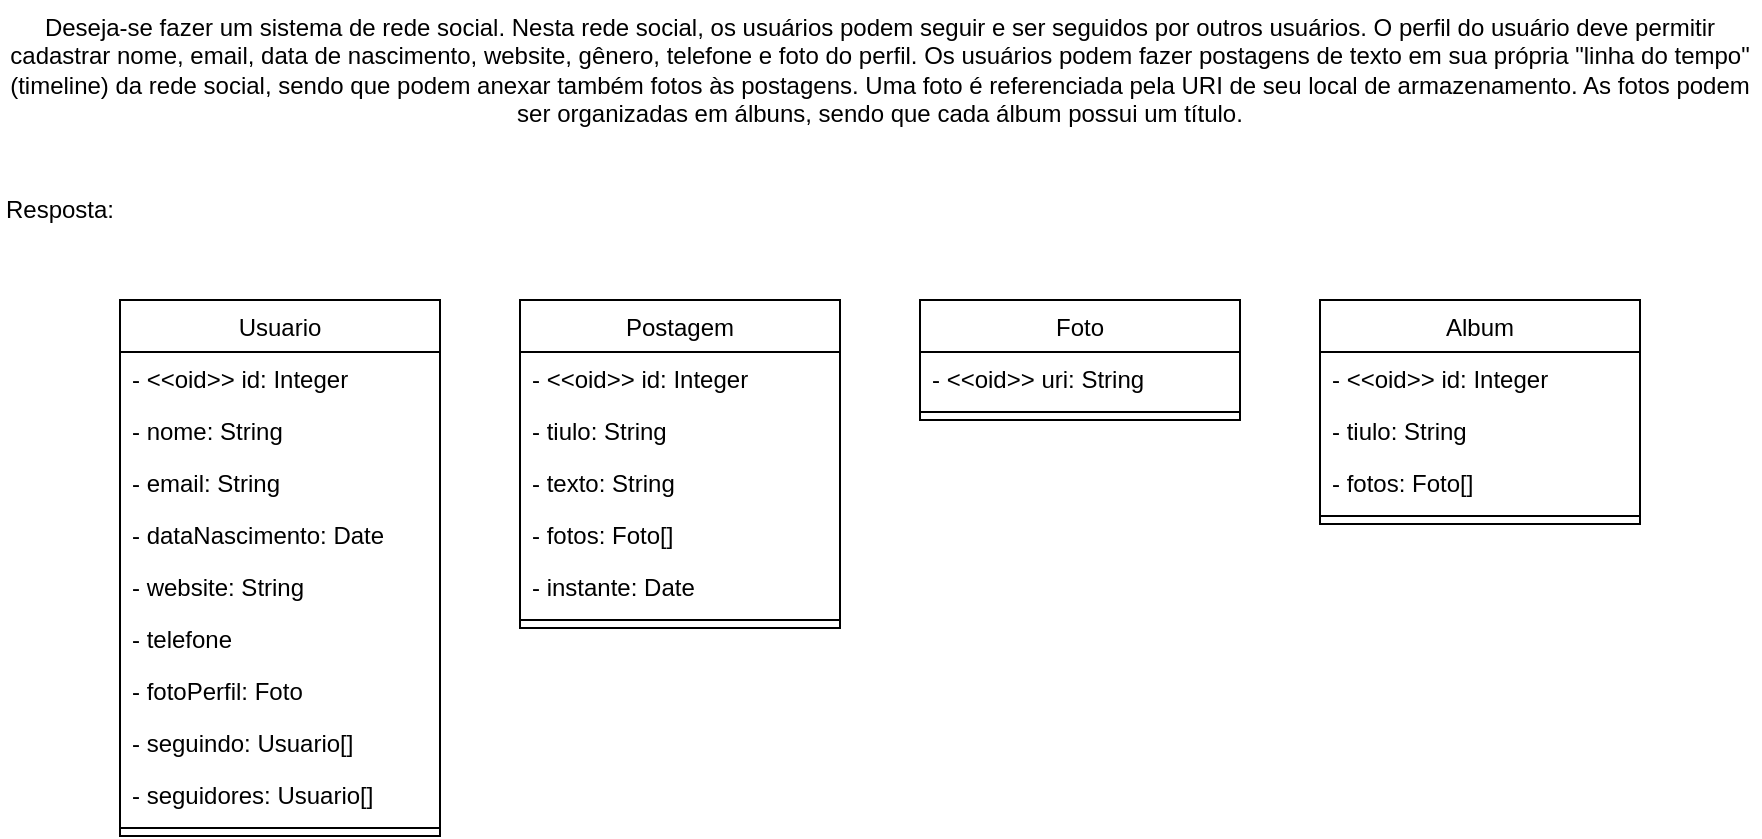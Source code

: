 <mxfile version="21.2.8" type="device">
  <diagram id="C5RBs43oDa-KdzZeNtuy" name="Page-1">
    <mxGraphModel dx="2534" dy="527" grid="1" gridSize="10" guides="1" tooltips="1" connect="1" arrows="1" fold="1" page="1" pageScale="1" pageWidth="827" pageHeight="1169" math="0" shadow="0">
      <root>
        <mxCell id="WIyWlLk6GJQsqaUBKTNV-0" />
        <mxCell id="WIyWlLk6GJQsqaUBKTNV-1" parent="WIyWlLk6GJQsqaUBKTNV-0" />
        <mxCell id="Z-YwWOS3lwranhnKrXIm-2" value="&lt;div&gt;Deseja-se fazer um sistema de rede social. Nesta rede social, os usuários podem seguir e&amp;nbsp;&lt;span style=&quot;background-color: initial;&quot;&gt;ser seguidos por outros usuários. O perfil do usuário deve permitir cadastrar nome, email, data de&amp;nbsp;&lt;/span&gt;&lt;span style=&quot;background-color: initial;&quot;&gt;nascimento, website, gênero, telefone e foto do perfil. Os usuários podem fazer postagens de texto em&amp;nbsp;&lt;/span&gt;&lt;span style=&quot;background-color: initial;&quot;&gt;sua própria &quot;linha do tempo&quot; (timeline) da rede social, sendo que podem anexar também fotos às&amp;nbsp;&lt;/span&gt;&lt;span style=&quot;background-color: initial;&quot;&gt;postagens. Uma foto é referenciada pela URI de seu local de armazenamento. As fotos podem ser&amp;nbsp;&lt;/span&gt;&lt;span style=&quot;background-color: initial;&quot;&gt;organizadas em álbuns, sendo que cada álbum possui um título.&lt;/span&gt;&lt;/div&gt;" style="text;html=1;strokeColor=none;fillColor=none;align=center;verticalAlign=middle;whiteSpace=wrap;rounded=0;" vertex="1" parent="WIyWlLk6GJQsqaUBKTNV-1">
          <mxGeometry x="-1630" y="50" width="880" height="70" as="geometry" />
        </mxCell>
        <mxCell id="Z-YwWOS3lwranhnKrXIm-8" value="Resposta:" style="text;html=1;strokeColor=none;fillColor=none;align=center;verticalAlign=middle;whiteSpace=wrap;rounded=0;" vertex="1" parent="WIyWlLk6GJQsqaUBKTNV-1">
          <mxGeometry x="-1630" y="140" width="60" height="30" as="geometry" />
        </mxCell>
        <mxCell id="Z-YwWOS3lwranhnKrXIm-9" value="&lt;span style=&quot;font-weight: normal;&quot;&gt;Usuario&lt;/span&gt;" style="swimlane;fontStyle=1;align=center;verticalAlign=top;childLayout=stackLayout;horizontal=1;startSize=26;horizontalStack=0;resizeParent=1;resizeParentMax=0;resizeLast=0;collapsible=1;marginBottom=0;whiteSpace=wrap;html=1;" vertex="1" parent="WIyWlLk6GJQsqaUBKTNV-1">
          <mxGeometry x="-1570" y="200" width="160" height="268" as="geometry" />
        </mxCell>
        <mxCell id="Z-YwWOS3lwranhnKrXIm-10" value="- &amp;lt;&amp;lt;oid&amp;gt;&amp;gt; id: Integer" style="text;strokeColor=none;fillColor=none;align=left;verticalAlign=top;spacingLeft=4;spacingRight=4;overflow=hidden;rotatable=0;points=[[0,0.5],[1,0.5]];portConstraint=eastwest;whiteSpace=wrap;html=1;" vertex="1" parent="Z-YwWOS3lwranhnKrXIm-9">
          <mxGeometry y="26" width="160" height="26" as="geometry" />
        </mxCell>
        <mxCell id="Z-YwWOS3lwranhnKrXIm-48" value="- nome: String" style="text;strokeColor=none;fillColor=none;align=left;verticalAlign=top;spacingLeft=4;spacingRight=4;overflow=hidden;rotatable=0;points=[[0,0.5],[1,0.5]];portConstraint=eastwest;whiteSpace=wrap;html=1;" vertex="1" parent="Z-YwWOS3lwranhnKrXIm-9">
          <mxGeometry y="52" width="160" height="26" as="geometry" />
        </mxCell>
        <mxCell id="Z-YwWOS3lwranhnKrXIm-13" value="- email: String" style="text;strokeColor=none;fillColor=none;align=left;verticalAlign=top;spacingLeft=4;spacingRight=4;overflow=hidden;rotatable=0;points=[[0,0.5],[1,0.5]];portConstraint=eastwest;whiteSpace=wrap;html=1;" vertex="1" parent="Z-YwWOS3lwranhnKrXIm-9">
          <mxGeometry y="78" width="160" height="26" as="geometry" />
        </mxCell>
        <mxCell id="Z-YwWOS3lwranhnKrXIm-14" value="- dataNascimento: Date" style="text;strokeColor=none;fillColor=none;align=left;verticalAlign=top;spacingLeft=4;spacingRight=4;overflow=hidden;rotatable=0;points=[[0,0.5],[1,0.5]];portConstraint=eastwest;whiteSpace=wrap;html=1;" vertex="1" parent="Z-YwWOS3lwranhnKrXIm-9">
          <mxGeometry y="104" width="160" height="26" as="geometry" />
        </mxCell>
        <mxCell id="Z-YwWOS3lwranhnKrXIm-16" value="- website: String" style="text;strokeColor=none;fillColor=none;align=left;verticalAlign=top;spacingLeft=4;spacingRight=4;overflow=hidden;rotatable=0;points=[[0,0.5],[1,0.5]];portConstraint=eastwest;whiteSpace=wrap;html=1;" vertex="1" parent="Z-YwWOS3lwranhnKrXIm-9">
          <mxGeometry y="130" width="160" height="26" as="geometry" />
        </mxCell>
        <mxCell id="Z-YwWOS3lwranhnKrXIm-18" value="- telefone" style="text;strokeColor=none;fillColor=none;align=left;verticalAlign=top;spacingLeft=4;spacingRight=4;overflow=hidden;rotatable=0;points=[[0,0.5],[1,0.5]];portConstraint=eastwest;whiteSpace=wrap;html=1;" vertex="1" parent="Z-YwWOS3lwranhnKrXIm-9">
          <mxGeometry y="156" width="160" height="26" as="geometry" />
        </mxCell>
        <mxCell id="Z-YwWOS3lwranhnKrXIm-17" value="- fotoPerfil: Foto" style="text;strokeColor=none;fillColor=none;align=left;verticalAlign=top;spacingLeft=4;spacingRight=4;overflow=hidden;rotatable=0;points=[[0,0.5],[1,0.5]];portConstraint=eastwest;whiteSpace=wrap;html=1;" vertex="1" parent="Z-YwWOS3lwranhnKrXIm-9">
          <mxGeometry y="182" width="160" height="26" as="geometry" />
        </mxCell>
        <mxCell id="Z-YwWOS3lwranhnKrXIm-44" value="- seguindo: Usuario[]" style="text;strokeColor=none;fillColor=none;align=left;verticalAlign=top;spacingLeft=4;spacingRight=4;overflow=hidden;rotatable=0;points=[[0,0.5],[1,0.5]];portConstraint=eastwest;whiteSpace=wrap;html=1;" vertex="1" parent="Z-YwWOS3lwranhnKrXIm-9">
          <mxGeometry y="208" width="160" height="26" as="geometry" />
        </mxCell>
        <mxCell id="Z-YwWOS3lwranhnKrXIm-45" value="- seguidores: Usuario[]" style="text;strokeColor=none;fillColor=none;align=left;verticalAlign=top;spacingLeft=4;spacingRight=4;overflow=hidden;rotatable=0;points=[[0,0.5],[1,0.5]];portConstraint=eastwest;whiteSpace=wrap;html=1;" vertex="1" parent="Z-YwWOS3lwranhnKrXIm-9">
          <mxGeometry y="234" width="160" height="26" as="geometry" />
        </mxCell>
        <mxCell id="Z-YwWOS3lwranhnKrXIm-11" value="" style="line;strokeWidth=1;fillColor=none;align=left;verticalAlign=middle;spacingTop=-1;spacingLeft=3;spacingRight=3;rotatable=0;labelPosition=right;points=[];portConstraint=eastwest;strokeColor=inherit;" vertex="1" parent="Z-YwWOS3lwranhnKrXIm-9">
          <mxGeometry y="260" width="160" height="8" as="geometry" />
        </mxCell>
        <mxCell id="Z-YwWOS3lwranhnKrXIm-19" value="&lt;span style=&quot;font-weight: normal;&quot;&gt;Postagem&lt;/span&gt;" style="swimlane;fontStyle=1;align=center;verticalAlign=top;childLayout=stackLayout;horizontal=1;startSize=26;horizontalStack=0;resizeParent=1;resizeParentMax=0;resizeLast=0;collapsible=1;marginBottom=0;whiteSpace=wrap;html=1;" vertex="1" parent="WIyWlLk6GJQsqaUBKTNV-1">
          <mxGeometry x="-1370" y="200" width="160" height="164" as="geometry" />
        </mxCell>
        <mxCell id="Z-YwWOS3lwranhnKrXIm-47" value="- &amp;lt;&amp;lt;oid&amp;gt;&amp;gt; id: Integer" style="text;strokeColor=none;fillColor=none;align=left;verticalAlign=top;spacingLeft=4;spacingRight=4;overflow=hidden;rotatable=0;points=[[0,0.5],[1,0.5]];portConstraint=eastwest;whiteSpace=wrap;html=1;" vertex="1" parent="Z-YwWOS3lwranhnKrXIm-19">
          <mxGeometry y="26" width="160" height="26" as="geometry" />
        </mxCell>
        <mxCell id="Z-YwWOS3lwranhnKrXIm-20" value="- tiulo: String" style="text;strokeColor=none;fillColor=none;align=left;verticalAlign=top;spacingLeft=4;spacingRight=4;overflow=hidden;rotatable=0;points=[[0,0.5],[1,0.5]];portConstraint=eastwest;whiteSpace=wrap;html=1;" vertex="1" parent="Z-YwWOS3lwranhnKrXIm-19">
          <mxGeometry y="52" width="160" height="26" as="geometry" />
        </mxCell>
        <mxCell id="Z-YwWOS3lwranhnKrXIm-21" value="- texto: String" style="text;strokeColor=none;fillColor=none;align=left;verticalAlign=top;spacingLeft=4;spacingRight=4;overflow=hidden;rotatable=0;points=[[0,0.5],[1,0.5]];portConstraint=eastwest;whiteSpace=wrap;html=1;" vertex="1" parent="Z-YwWOS3lwranhnKrXIm-19">
          <mxGeometry y="78" width="160" height="26" as="geometry" />
        </mxCell>
        <mxCell id="Z-YwWOS3lwranhnKrXIm-25" value="- fotos: Foto[]" style="text;strokeColor=none;fillColor=none;align=left;verticalAlign=top;spacingLeft=4;spacingRight=4;overflow=hidden;rotatable=0;points=[[0,0.5],[1,0.5]];portConstraint=eastwest;whiteSpace=wrap;html=1;" vertex="1" parent="Z-YwWOS3lwranhnKrXIm-19">
          <mxGeometry y="104" width="160" height="26" as="geometry" />
        </mxCell>
        <mxCell id="Z-YwWOS3lwranhnKrXIm-49" value="- instante: Date" style="text;strokeColor=none;fillColor=none;align=left;verticalAlign=top;spacingLeft=4;spacingRight=4;overflow=hidden;rotatable=0;points=[[0,0.5],[1,0.5]];portConstraint=eastwest;whiteSpace=wrap;html=1;" vertex="1" parent="Z-YwWOS3lwranhnKrXIm-19">
          <mxGeometry y="130" width="160" height="26" as="geometry" />
        </mxCell>
        <mxCell id="Z-YwWOS3lwranhnKrXIm-26" value="" style="line;strokeWidth=1;fillColor=none;align=left;verticalAlign=middle;spacingTop=-1;spacingLeft=3;spacingRight=3;rotatable=0;labelPosition=right;points=[];portConstraint=eastwest;strokeColor=inherit;" vertex="1" parent="Z-YwWOS3lwranhnKrXIm-19">
          <mxGeometry y="156" width="160" height="8" as="geometry" />
        </mxCell>
        <mxCell id="Z-YwWOS3lwranhnKrXIm-27" value="&lt;span style=&quot;font-weight: normal;&quot;&gt;Foto&lt;/span&gt;" style="swimlane;fontStyle=1;align=center;verticalAlign=top;childLayout=stackLayout;horizontal=1;startSize=26;horizontalStack=0;resizeParent=1;resizeParentMax=0;resizeLast=0;collapsible=1;marginBottom=0;whiteSpace=wrap;html=1;" vertex="1" parent="WIyWlLk6GJQsqaUBKTNV-1">
          <mxGeometry x="-1170" y="200" width="160" height="60" as="geometry" />
        </mxCell>
        <mxCell id="Z-YwWOS3lwranhnKrXIm-28" value="- &amp;lt;&amp;lt;oid&amp;gt;&amp;gt; uri: String" style="text;strokeColor=none;fillColor=none;align=left;verticalAlign=top;spacingLeft=4;spacingRight=4;overflow=hidden;rotatable=0;points=[[0,0.5],[1,0.5]];portConstraint=eastwest;whiteSpace=wrap;html=1;" vertex="1" parent="Z-YwWOS3lwranhnKrXIm-27">
          <mxGeometry y="26" width="160" height="26" as="geometry" />
        </mxCell>
        <mxCell id="Z-YwWOS3lwranhnKrXIm-34" value="" style="line;strokeWidth=1;fillColor=none;align=left;verticalAlign=middle;spacingTop=-1;spacingLeft=3;spacingRight=3;rotatable=0;labelPosition=right;points=[];portConstraint=eastwest;strokeColor=inherit;" vertex="1" parent="Z-YwWOS3lwranhnKrXIm-27">
          <mxGeometry y="52" width="160" height="8" as="geometry" />
        </mxCell>
        <mxCell id="Z-YwWOS3lwranhnKrXIm-36" value="&lt;span style=&quot;font-weight: normal;&quot;&gt;Album&lt;/span&gt;" style="swimlane;fontStyle=1;align=center;verticalAlign=top;childLayout=stackLayout;horizontal=1;startSize=26;horizontalStack=0;resizeParent=1;resizeParentMax=0;resizeLast=0;collapsible=1;marginBottom=0;whiteSpace=wrap;html=1;" vertex="1" parent="WIyWlLk6GJQsqaUBKTNV-1">
          <mxGeometry x="-970" y="200" width="160" height="112" as="geometry" />
        </mxCell>
        <mxCell id="Z-YwWOS3lwranhnKrXIm-46" value="- &amp;lt;&amp;lt;oid&amp;gt;&amp;gt; id: Integer" style="text;strokeColor=none;fillColor=none;align=left;verticalAlign=top;spacingLeft=4;spacingRight=4;overflow=hidden;rotatable=0;points=[[0,0.5],[1,0.5]];portConstraint=eastwest;whiteSpace=wrap;html=1;" vertex="1" parent="Z-YwWOS3lwranhnKrXIm-36">
          <mxGeometry y="26" width="160" height="26" as="geometry" />
        </mxCell>
        <mxCell id="Z-YwWOS3lwranhnKrXIm-37" value="- tiulo: String" style="text;strokeColor=none;fillColor=none;align=left;verticalAlign=top;spacingLeft=4;spacingRight=4;overflow=hidden;rotatable=0;points=[[0,0.5],[1,0.5]];portConstraint=eastwest;whiteSpace=wrap;html=1;" vertex="1" parent="Z-YwWOS3lwranhnKrXIm-36">
          <mxGeometry y="52" width="160" height="26" as="geometry" />
        </mxCell>
        <mxCell id="Z-YwWOS3lwranhnKrXIm-42" value="- fotos: Foto[]" style="text;strokeColor=none;fillColor=none;align=left;verticalAlign=top;spacingLeft=4;spacingRight=4;overflow=hidden;rotatable=0;points=[[0,0.5],[1,0.5]];portConstraint=eastwest;whiteSpace=wrap;html=1;" vertex="1" parent="Z-YwWOS3lwranhnKrXIm-36">
          <mxGeometry y="78" width="160" height="26" as="geometry" />
        </mxCell>
        <mxCell id="Z-YwWOS3lwranhnKrXIm-43" value="" style="line;strokeWidth=1;fillColor=none;align=left;verticalAlign=middle;spacingTop=-1;spacingLeft=3;spacingRight=3;rotatable=0;labelPosition=right;points=[];portConstraint=eastwest;strokeColor=inherit;" vertex="1" parent="Z-YwWOS3lwranhnKrXIm-36">
          <mxGeometry y="104" width="160" height="8" as="geometry" />
        </mxCell>
      </root>
    </mxGraphModel>
  </diagram>
</mxfile>
